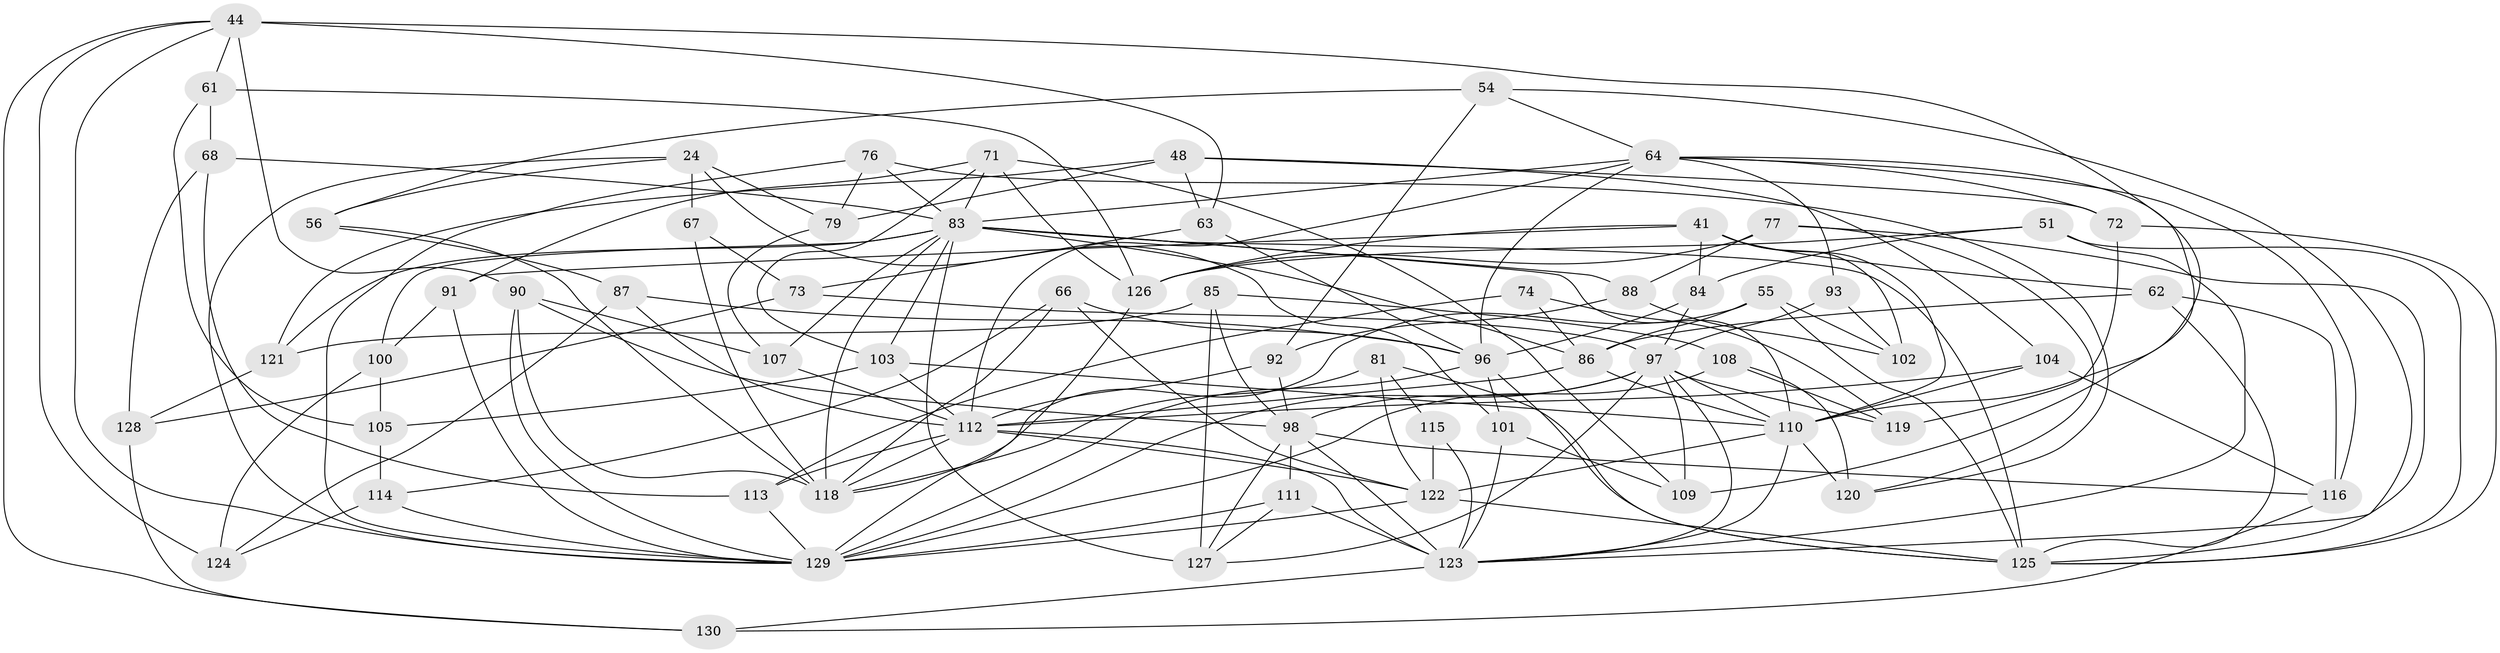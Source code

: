 // original degree distribution, {4: 1.0}
// Generated by graph-tools (version 1.1) at 2025/57/03/09/25 04:57:50]
// undirected, 65 vertices, 170 edges
graph export_dot {
graph [start="1"]
  node [color=gray90,style=filled];
  24 [super="+3"];
  41 [super="+7+12"];
  44 [super="+29+18"];
  48 [super="+6"];
  51;
  54;
  55;
  56;
  61;
  62;
  63;
  64 [super="+23+52"];
  66;
  67;
  68;
  71 [super="+14"];
  72;
  73;
  74;
  76;
  77;
  79;
  81 [super="+46"];
  83 [super="+42+38+75"];
  84;
  85;
  86 [super="+60+78"];
  87;
  88;
  90 [super="+10+82"];
  91;
  92;
  93;
  96 [super="+1+28"];
  97 [super="+32+94+43"];
  98 [super="+47+65"];
  100;
  101;
  102;
  103 [super="+53"];
  104 [super="+59"];
  105;
  107;
  108;
  109;
  110 [super="+106"];
  111;
  112 [super="+2+58+26+40"];
  113;
  114;
  115;
  116 [super="+50"];
  118 [super="+99"];
  119;
  120;
  121;
  122 [super="+34+57"];
  123 [super="+33"];
  124;
  125 [super="+70"];
  126 [super="+117"];
  127 [super="+89"];
  128;
  129 [super="+25+69+35+80"];
  130;
  24 -- 79;
  24 -- 56;
  24 -- 67 [weight=2];
  24 -- 101;
  24 -- 129;
  41 -- 102;
  41 -- 110 [weight=2];
  41 -- 62;
  41 -- 91;
  41 -- 84;
  41 -- 126 [weight=2];
  44 -- 110 [weight=2];
  44 -- 124;
  44 -- 61;
  44 -- 129;
  44 -- 130;
  44 -- 90;
  44 -- 63;
  48 -- 121;
  48 -- 79;
  48 -- 104 [weight=2];
  48 -- 72;
  48 -- 63;
  51 -- 84;
  51 -- 126;
  51 -- 123;
  51 -- 125;
  54 -- 56;
  54 -- 92;
  54 -- 123;
  54 -- 64;
  55 -- 102;
  55 -- 86;
  55 -- 125;
  55 -- 118;
  56 -- 87;
  56 -- 118;
  61 -- 105;
  61 -- 68;
  61 -- 126;
  62 -- 116;
  62 -- 86;
  62 -- 125;
  63 -- 73;
  63 -- 96;
  64 -- 96;
  64 -- 112;
  64 -- 116;
  64 -- 109;
  64 -- 72;
  64 -- 83;
  64 -- 93;
  66 -- 114;
  66 -- 96;
  66 -- 122;
  66 -- 118;
  67 -- 73;
  67 -- 118;
  68 -- 113;
  68 -- 128;
  68 -- 83;
  71 -- 103;
  71 -- 109;
  71 -- 126 [weight=2];
  71 -- 91;
  71 -- 83;
  72 -- 125;
  72 -- 119;
  73 -- 128;
  73 -- 97;
  74 -- 119;
  74 -- 86 [weight=2];
  74 -- 113;
  76 -- 120;
  76 -- 79;
  76 -- 83;
  76 -- 129;
  77 -- 120;
  77 -- 88;
  77 -- 126;
  77 -- 125;
  79 -- 107;
  81 -- 115 [weight=2];
  81 -- 118 [weight=2];
  81 -- 122;
  81 -- 125;
  83 -- 121;
  83 -- 107;
  83 -- 103;
  83 -- 86;
  83 -- 127 [weight=2];
  83 -- 100;
  83 -- 110;
  83 -- 88;
  83 -- 125 [weight=2];
  83 -- 118;
  84 -- 96;
  84 -- 97;
  85 -- 98;
  85 -- 121;
  85 -- 127;
  85 -- 108;
  86 -- 112 [weight=2];
  86 -- 110;
  87 -- 124;
  87 -- 96;
  87 -- 112;
  88 -- 102;
  88 -- 92;
  90 -- 118 [weight=2];
  90 -- 107;
  90 -- 129 [weight=3];
  90 -- 98;
  91 -- 100;
  91 -- 129;
  92 -- 112;
  92 -- 98;
  93 -- 102;
  93 -- 97 [weight=2];
  96 -- 101;
  96 -- 129;
  96 -- 125;
  97 -- 123;
  97 -- 129 [weight=2];
  97 -- 109;
  97 -- 127;
  97 -- 119;
  97 -- 110;
  97 -- 98;
  98 -- 111;
  98 -- 116;
  98 -- 123;
  98 -- 127;
  100 -- 124;
  100 -- 105;
  101 -- 109;
  101 -- 123;
  103 -- 105;
  103 -- 112 [weight=2];
  103 -- 110;
  104 -- 116 [weight=2];
  104 -- 112;
  104 -- 110;
  105 -- 114;
  107 -- 112;
  108 -- 119;
  108 -- 120;
  108 -- 129;
  110 -- 120;
  110 -- 123;
  110 -- 122;
  111 -- 129;
  111 -- 123;
  111 -- 127;
  112 -- 113;
  112 -- 122 [weight=2];
  112 -- 118;
  112 -- 123 [weight=3];
  113 -- 129;
  114 -- 124;
  114 -- 129;
  115 -- 123;
  115 -- 122;
  116 -- 130;
  121 -- 128;
  122 -- 125;
  122 -- 129 [weight=3];
  123 -- 130;
  126 -- 129;
  128 -- 130;
}
